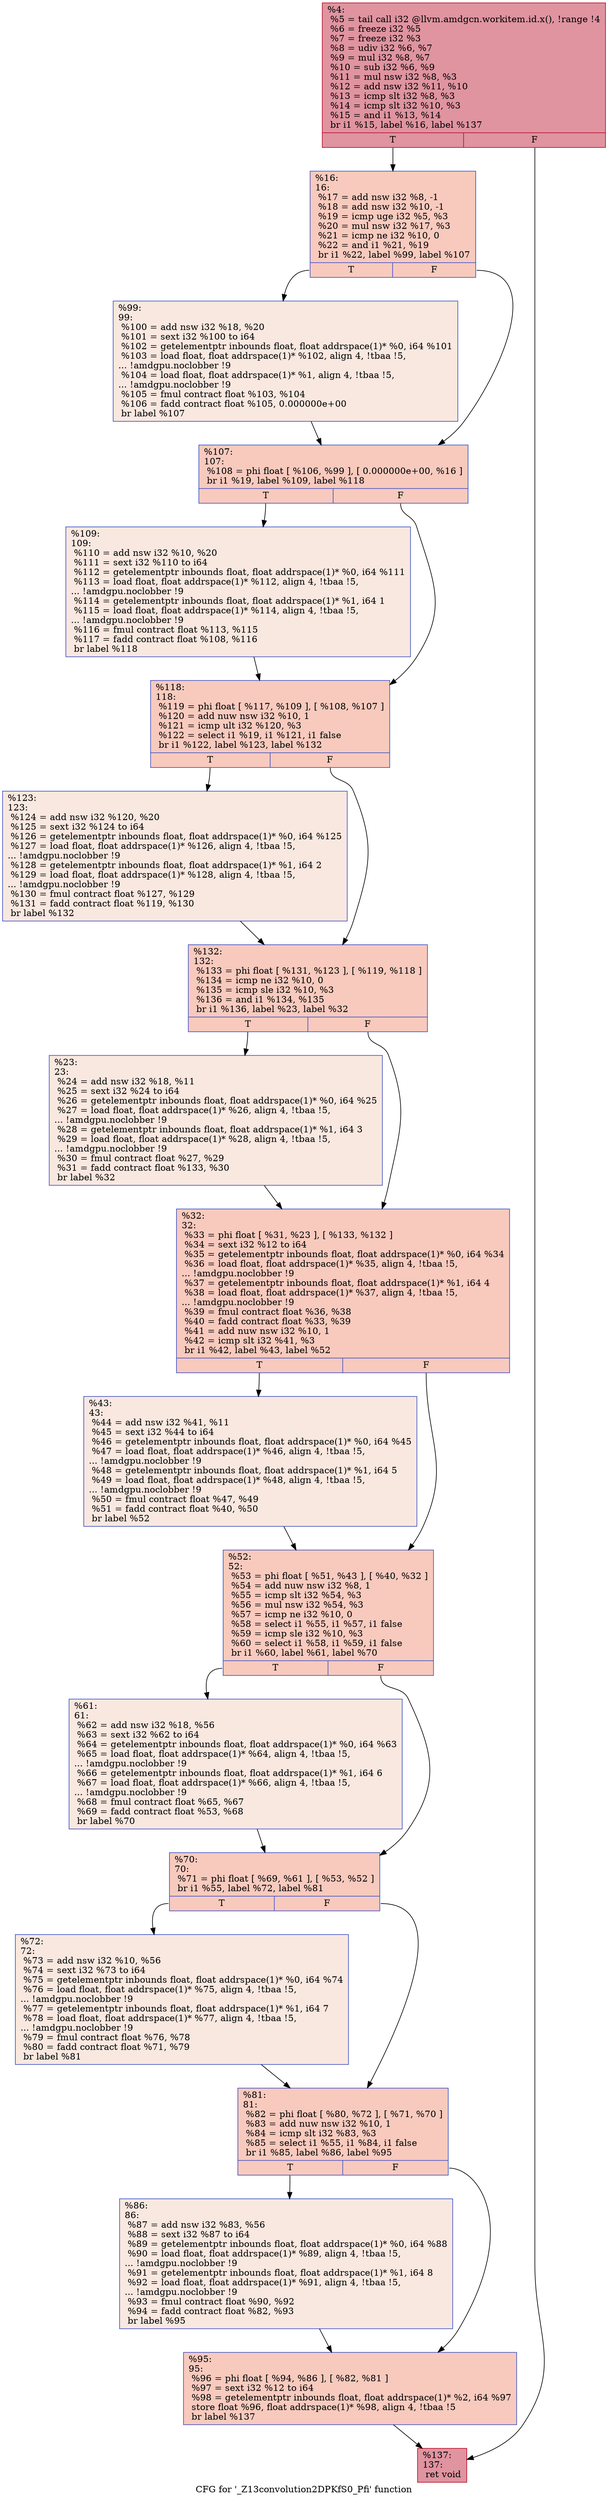 digraph "CFG for '_Z13convolution2DPKfS0_Pfi' function" {
	label="CFG for '_Z13convolution2DPKfS0_Pfi' function";

	Node0x4521720 [shape=record,color="#b70d28ff", style=filled, fillcolor="#b70d2870",label="{%4:\l  %5 = tail call i32 @llvm.amdgcn.workitem.id.x(), !range !4\l  %6 = freeze i32 %5\l  %7 = freeze i32 %3\l  %8 = udiv i32 %6, %7\l  %9 = mul i32 %8, %7\l  %10 = sub i32 %6, %9\l  %11 = mul nsw i32 %8, %3\l  %12 = add nsw i32 %11, %10\l  %13 = icmp slt i32 %8, %3\l  %14 = icmp slt i32 %10, %3\l  %15 = and i1 %13, %14\l  br i1 %15, label %16, label %137\l|{<s0>T|<s1>F}}"];
	Node0x4521720:s0 -> Node0x4521770;
	Node0x4521720:s1 -> Node0x4522b00;
	Node0x4521770 [shape=record,color="#3d50c3ff", style=filled, fillcolor="#ef886b70",label="{%16:\l16:                                               \l  %17 = add nsw i32 %8, -1\l  %18 = add nsw i32 %10, -1\l  %19 = icmp uge i32 %5, %3\l  %20 = mul nsw i32 %17, %3\l  %21 = icmp ne i32 %10, 0\l  %22 = and i1 %21, %19\l  br i1 %22, label %99, label %107\l|{<s0>T|<s1>F}}"];
	Node0x4521770:s0 -> Node0x4523630;
	Node0x4521770:s1 -> Node0x45236c0;
	Node0x4523800 [shape=record,color="#3d50c3ff", style=filled, fillcolor="#f1ccb870",label="{%23:\l23:                                               \l  %24 = add nsw i32 %18, %11\l  %25 = sext i32 %24 to i64\l  %26 = getelementptr inbounds float, float addrspace(1)* %0, i64 %25\l  %27 = load float, float addrspace(1)* %26, align 4, !tbaa !5,\l... !amdgpu.noclobber !9\l  %28 = getelementptr inbounds float, float addrspace(1)* %1, i64 3\l  %29 = load float, float addrspace(1)* %28, align 4, !tbaa !5,\l... !amdgpu.noclobber !9\l  %30 = fmul contract float %27, %29\l  %31 = fadd contract float %133, %30\l  br label %32\l}"];
	Node0x4523800 -> Node0x4524c90;
	Node0x4524c90 [shape=record,color="#3d50c3ff", style=filled, fillcolor="#ef886b70",label="{%32:\l32:                                               \l  %33 = phi float [ %31, %23 ], [ %133, %132 ]\l  %34 = sext i32 %12 to i64\l  %35 = getelementptr inbounds float, float addrspace(1)* %0, i64 %34\l  %36 = load float, float addrspace(1)* %35, align 4, !tbaa !5,\l... !amdgpu.noclobber !9\l  %37 = getelementptr inbounds float, float addrspace(1)* %1, i64 4\l  %38 = load float, float addrspace(1)* %37, align 4, !tbaa !5,\l... !amdgpu.noclobber !9\l  %39 = fmul contract float %36, %38\l  %40 = fadd contract float %33, %39\l  %41 = add nuw nsw i32 %10, 1\l  %42 = icmp slt i32 %41, %3\l  br i1 %42, label %43, label %52\l|{<s0>T|<s1>F}}"];
	Node0x4524c90:s0 -> Node0x4525550;
	Node0x4524c90:s1 -> Node0x45255e0;
	Node0x4525550 [shape=record,color="#3d50c3ff", style=filled, fillcolor="#f1ccb870",label="{%43:\l43:                                               \l  %44 = add nsw i32 %41, %11\l  %45 = sext i32 %44 to i64\l  %46 = getelementptr inbounds float, float addrspace(1)* %0, i64 %45\l  %47 = load float, float addrspace(1)* %46, align 4, !tbaa !5,\l... !amdgpu.noclobber !9\l  %48 = getelementptr inbounds float, float addrspace(1)* %1, i64 5\l  %49 = load float, float addrspace(1)* %48, align 4, !tbaa !5,\l... !amdgpu.noclobber !9\l  %50 = fmul contract float %47, %49\l  %51 = fadd contract float %40, %50\l  br label %52\l}"];
	Node0x4525550 -> Node0x45255e0;
	Node0x45255e0 [shape=record,color="#3d50c3ff", style=filled, fillcolor="#ef886b70",label="{%52:\l52:                                               \l  %53 = phi float [ %51, %43 ], [ %40, %32 ]\l  %54 = add nuw nsw i32 %8, 1\l  %55 = icmp slt i32 %54, %3\l  %56 = mul nsw i32 %54, %3\l  %57 = icmp ne i32 %10, 0\l  %58 = select i1 %55, i1 %57, i1 false\l  %59 = icmp sle i32 %10, %3\l  %60 = select i1 %58, i1 %59, i1 false\l  br i1 %60, label %61, label %70\l|{<s0>T|<s1>F}}"];
	Node0x45255e0:s0 -> Node0x4526150;
	Node0x45255e0:s1 -> Node0x45261a0;
	Node0x4526150 [shape=record,color="#3d50c3ff", style=filled, fillcolor="#f1ccb870",label="{%61:\l61:                                               \l  %62 = add nsw i32 %18, %56\l  %63 = sext i32 %62 to i64\l  %64 = getelementptr inbounds float, float addrspace(1)* %0, i64 %63\l  %65 = load float, float addrspace(1)* %64, align 4, !tbaa !5,\l... !amdgpu.noclobber !9\l  %66 = getelementptr inbounds float, float addrspace(1)* %1, i64 6\l  %67 = load float, float addrspace(1)* %66, align 4, !tbaa !5,\l... !amdgpu.noclobber !9\l  %68 = fmul contract float %65, %67\l  %69 = fadd contract float %53, %68\l  br label %70\l}"];
	Node0x4526150 -> Node0x45261a0;
	Node0x45261a0 [shape=record,color="#3d50c3ff", style=filled, fillcolor="#ef886b70",label="{%70:\l70:                                               \l  %71 = phi float [ %69, %61 ], [ %53, %52 ]\l  br i1 %55, label %72, label %81\l|{<s0>T|<s1>F}}"];
	Node0x45261a0:s0 -> Node0x4526b10;
	Node0x45261a0:s1 -> Node0x4526b60;
	Node0x4526b10 [shape=record,color="#3d50c3ff", style=filled, fillcolor="#f1ccb870",label="{%72:\l72:                                               \l  %73 = add nsw i32 %10, %56\l  %74 = sext i32 %73 to i64\l  %75 = getelementptr inbounds float, float addrspace(1)* %0, i64 %74\l  %76 = load float, float addrspace(1)* %75, align 4, !tbaa !5,\l... !amdgpu.noclobber !9\l  %77 = getelementptr inbounds float, float addrspace(1)* %1, i64 7\l  %78 = load float, float addrspace(1)* %77, align 4, !tbaa !5,\l... !amdgpu.noclobber !9\l  %79 = fmul contract float %76, %78\l  %80 = fadd contract float %71, %79\l  br label %81\l}"];
	Node0x4526b10 -> Node0x4526b60;
	Node0x4526b60 [shape=record,color="#3d50c3ff", style=filled, fillcolor="#ef886b70",label="{%81:\l81:                                               \l  %82 = phi float [ %80, %72 ], [ %71, %70 ]\l  %83 = add nuw nsw i32 %10, 1\l  %84 = icmp slt i32 %83, %3\l  %85 = select i1 %55, i1 %84, i1 false\l  br i1 %85, label %86, label %95\l|{<s0>T|<s1>F}}"];
	Node0x4526b60:s0 -> Node0x4527410;
	Node0x4526b60:s1 -> Node0x4527460;
	Node0x4527410 [shape=record,color="#3d50c3ff", style=filled, fillcolor="#f1ccb870",label="{%86:\l86:                                               \l  %87 = add nsw i32 %83, %56\l  %88 = sext i32 %87 to i64\l  %89 = getelementptr inbounds float, float addrspace(1)* %0, i64 %88\l  %90 = load float, float addrspace(1)* %89, align 4, !tbaa !5,\l... !amdgpu.noclobber !9\l  %91 = getelementptr inbounds float, float addrspace(1)* %1, i64 8\l  %92 = load float, float addrspace(1)* %91, align 4, !tbaa !5,\l... !amdgpu.noclobber !9\l  %93 = fmul contract float %90, %92\l  %94 = fadd contract float %82, %93\l  br label %95\l}"];
	Node0x4527410 -> Node0x4527460;
	Node0x4527460 [shape=record,color="#3d50c3ff", style=filled, fillcolor="#ef886b70",label="{%95:\l95:                                               \l  %96 = phi float [ %94, %86 ], [ %82, %81 ]\l  %97 = sext i32 %12 to i64\l  %98 = getelementptr inbounds float, float addrspace(1)* %2, i64 %97\l  store float %96, float addrspace(1)* %98, align 4, !tbaa !5\l  br label %137\l}"];
	Node0x4527460 -> Node0x4522b00;
	Node0x4523630 [shape=record,color="#3d50c3ff", style=filled, fillcolor="#f1ccb870",label="{%99:\l99:                                               \l  %100 = add nsw i32 %18, %20\l  %101 = sext i32 %100 to i64\l  %102 = getelementptr inbounds float, float addrspace(1)* %0, i64 %101\l  %103 = load float, float addrspace(1)* %102, align 4, !tbaa !5,\l... !amdgpu.noclobber !9\l  %104 = load float, float addrspace(1)* %1, align 4, !tbaa !5,\l... !amdgpu.noclobber !9\l  %105 = fmul contract float %103, %104\l  %106 = fadd contract float %105, 0.000000e+00\l  br label %107\l}"];
	Node0x4523630 -> Node0x45236c0;
	Node0x45236c0 [shape=record,color="#3d50c3ff", style=filled, fillcolor="#ef886b70",label="{%107:\l107:                                              \l  %108 = phi float [ %106, %99 ], [ 0.000000e+00, %16 ]\l  br i1 %19, label %109, label %118\l|{<s0>T|<s1>F}}"];
	Node0x45236c0:s0 -> Node0x4528c90;
	Node0x45236c0:s1 -> Node0x4528ce0;
	Node0x4528c90 [shape=record,color="#3d50c3ff", style=filled, fillcolor="#f1ccb870",label="{%109:\l109:                                              \l  %110 = add nsw i32 %10, %20\l  %111 = sext i32 %110 to i64\l  %112 = getelementptr inbounds float, float addrspace(1)* %0, i64 %111\l  %113 = load float, float addrspace(1)* %112, align 4, !tbaa !5,\l... !amdgpu.noclobber !9\l  %114 = getelementptr inbounds float, float addrspace(1)* %1, i64 1\l  %115 = load float, float addrspace(1)* %114, align 4, !tbaa !5,\l... !amdgpu.noclobber !9\l  %116 = fmul contract float %113, %115\l  %117 = fadd contract float %108, %116\l  br label %118\l}"];
	Node0x4528c90 -> Node0x4528ce0;
	Node0x4528ce0 [shape=record,color="#3d50c3ff", style=filled, fillcolor="#ef886b70",label="{%118:\l118:                                              \l  %119 = phi float [ %117, %109 ], [ %108, %107 ]\l  %120 = add nuw nsw i32 %10, 1\l  %121 = icmp ult i32 %120, %3\l  %122 = select i1 %19, i1 %121, i1 false\l  br i1 %122, label %123, label %132\l|{<s0>T|<s1>F}}"];
	Node0x4528ce0:s0 -> Node0x45295c0;
	Node0x4528ce0:s1 -> Node0x4522c40;
	Node0x45295c0 [shape=record,color="#3d50c3ff", style=filled, fillcolor="#f1ccb870",label="{%123:\l123:                                              \l  %124 = add nsw i32 %120, %20\l  %125 = sext i32 %124 to i64\l  %126 = getelementptr inbounds float, float addrspace(1)* %0, i64 %125\l  %127 = load float, float addrspace(1)* %126, align 4, !tbaa !5,\l... !amdgpu.noclobber !9\l  %128 = getelementptr inbounds float, float addrspace(1)* %1, i64 2\l  %129 = load float, float addrspace(1)* %128, align 4, !tbaa !5,\l... !amdgpu.noclobber !9\l  %130 = fmul contract float %127, %129\l  %131 = fadd contract float %119, %130\l  br label %132\l}"];
	Node0x45295c0 -> Node0x4522c40;
	Node0x4522c40 [shape=record,color="#3d50c3ff", style=filled, fillcolor="#ef886b70",label="{%132:\l132:                                              \l  %133 = phi float [ %131, %123 ], [ %119, %118 ]\l  %134 = icmp ne i32 %10, 0\l  %135 = icmp sle i32 %10, %3\l  %136 = and i1 %134, %135\l  br i1 %136, label %23, label %32\l|{<s0>T|<s1>F}}"];
	Node0x4522c40:s0 -> Node0x4523800;
	Node0x4522c40:s1 -> Node0x4524c90;
	Node0x4522b00 [shape=record,color="#b70d28ff", style=filled, fillcolor="#b70d2870",label="{%137:\l137:                                              \l  ret void\l}"];
}
